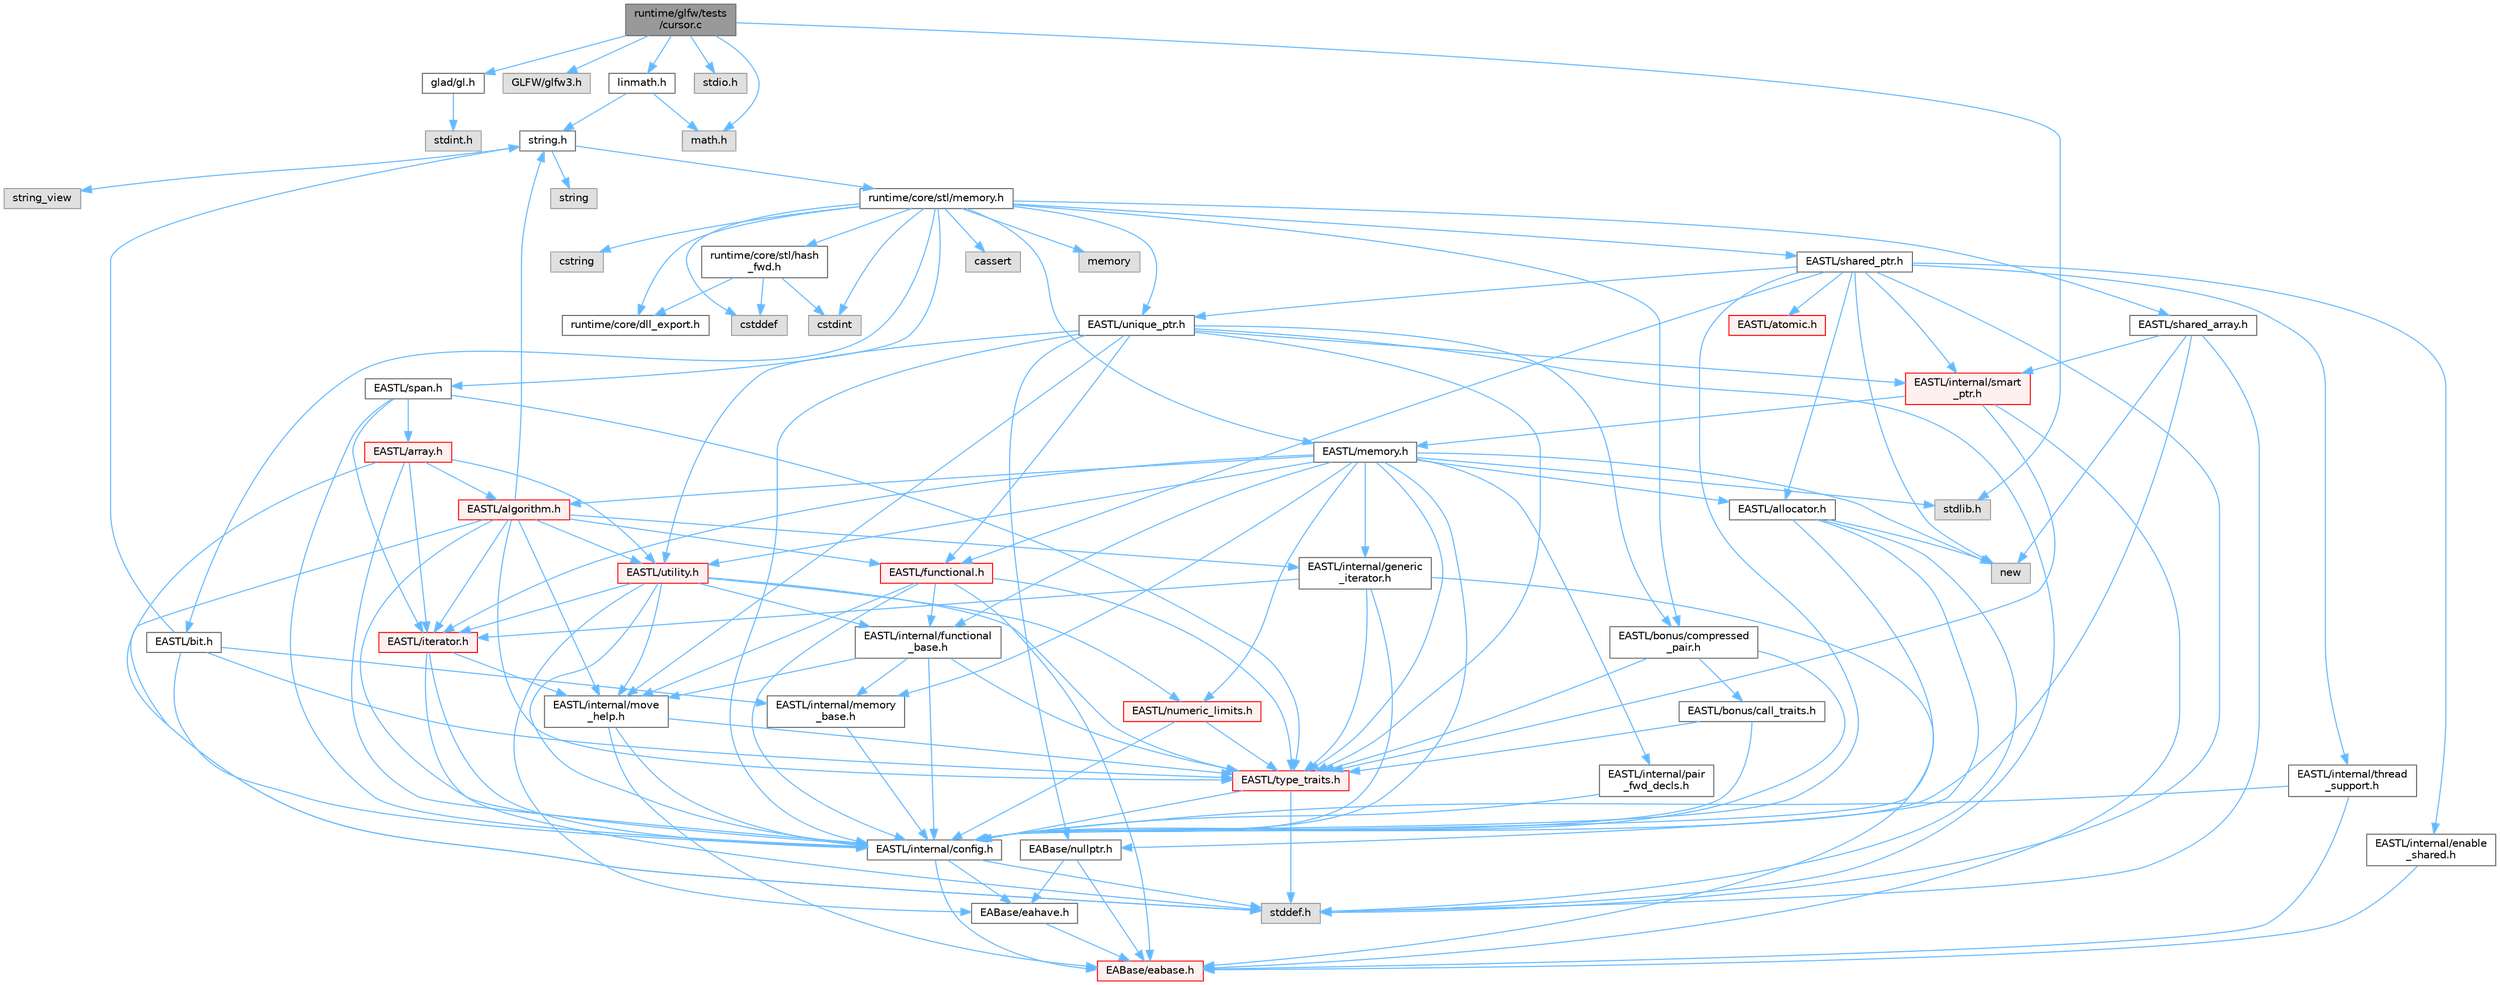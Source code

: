 digraph "runtime/glfw/tests/cursor.c"
{
 // LATEX_PDF_SIZE
  bgcolor="transparent";
  edge [fontname=Helvetica,fontsize=10,labelfontname=Helvetica,labelfontsize=10];
  node [fontname=Helvetica,fontsize=10,shape=box,height=0.2,width=0.4];
  Node1 [id="Node000001",label="runtime/glfw/tests\l/cursor.c",height=0.2,width=0.4,color="gray40", fillcolor="grey60", style="filled", fontcolor="black",tooltip=" "];
  Node1 -> Node2 [id="edge141_Node000001_Node000002",color="steelblue1",style="solid",tooltip=" "];
  Node2 [id="Node000002",label="glad/gl.h",height=0.2,width=0.4,color="grey40", fillcolor="white", style="filled",URL="$gl_8h.html",tooltip=" "];
  Node2 -> Node3 [id="edge142_Node000002_Node000003",color="steelblue1",style="solid",tooltip=" "];
  Node3 [id="Node000003",label="stdint.h",height=0.2,width=0.4,color="grey60", fillcolor="#E0E0E0", style="filled",tooltip=" "];
  Node1 -> Node4 [id="edge143_Node000001_Node000004",color="steelblue1",style="solid",tooltip=" "];
  Node4 [id="Node000004",label="GLFW/glfw3.h",height=0.2,width=0.4,color="grey60", fillcolor="#E0E0E0", style="filled",tooltip=" "];
  Node1 -> Node5 [id="edge144_Node000001_Node000005",color="steelblue1",style="solid",tooltip=" "];
  Node5 [id="Node000005",label="math.h",height=0.2,width=0.4,color="grey60", fillcolor="#E0E0E0", style="filled",tooltip=" "];
  Node1 -> Node6 [id="edge145_Node000001_Node000006",color="steelblue1",style="solid",tooltip=" "];
  Node6 [id="Node000006",label="stdio.h",height=0.2,width=0.4,color="grey60", fillcolor="#E0E0E0", style="filled",tooltip=" "];
  Node1 -> Node7 [id="edge146_Node000001_Node000007",color="steelblue1",style="solid",tooltip=" "];
  Node7 [id="Node000007",label="stdlib.h",height=0.2,width=0.4,color="grey60", fillcolor="#E0E0E0", style="filled",tooltip=" "];
  Node1 -> Node8 [id="edge147_Node000001_Node000008",color="steelblue1",style="solid",tooltip=" "];
  Node8 [id="Node000008",label="linmath.h",height=0.2,width=0.4,color="grey40", fillcolor="white", style="filled",URL="$linmath_8h.html",tooltip=" "];
  Node8 -> Node9 [id="edge148_Node000008_Node000009",color="steelblue1",style="solid",tooltip=" "];
  Node9 [id="Node000009",label="string.h",height=0.2,width=0.4,color="grey40", fillcolor="white", style="filled",URL="$string_8h.html",tooltip=" "];
  Node9 -> Node10 [id="edge149_Node000009_Node000010",color="steelblue1",style="solid",tooltip=" "];
  Node10 [id="Node000010",label="string",height=0.2,width=0.4,color="grey60", fillcolor="#E0E0E0", style="filled",tooltip=" "];
  Node9 -> Node11 [id="edge150_Node000009_Node000011",color="steelblue1",style="solid",tooltip=" "];
  Node11 [id="Node000011",label="string_view",height=0.2,width=0.4,color="grey60", fillcolor="#E0E0E0", style="filled",tooltip=" "];
  Node9 -> Node12 [id="edge151_Node000009_Node000012",color="steelblue1",style="solid",tooltip=" "];
  Node12 [id="Node000012",label="runtime/core/stl/memory.h",height=0.2,width=0.4,color="grey40", fillcolor="white", style="filled",URL="$core_2stl_2memory_8h.html",tooltip=" "];
  Node12 -> Node13 [id="edge152_Node000012_Node000013",color="steelblue1",style="solid",tooltip=" "];
  Node13 [id="Node000013",label="cstddef",height=0.2,width=0.4,color="grey60", fillcolor="#E0E0E0", style="filled",tooltip=" "];
  Node12 -> Node14 [id="edge153_Node000012_Node000014",color="steelblue1",style="solid",tooltip=" "];
  Node14 [id="Node000014",label="cstdint",height=0.2,width=0.4,color="grey60", fillcolor="#E0E0E0", style="filled",tooltip=" "];
  Node12 -> Node15 [id="edge154_Node000012_Node000015",color="steelblue1",style="solid",tooltip=" "];
  Node15 [id="Node000015",label="cassert",height=0.2,width=0.4,color="grey60", fillcolor="#E0E0E0", style="filled",tooltip=" "];
  Node12 -> Node16 [id="edge155_Node000012_Node000016",color="steelblue1",style="solid",tooltip=" "];
  Node16 [id="Node000016",label="memory",height=0.2,width=0.4,color="grey60", fillcolor="#E0E0E0", style="filled",tooltip=" "];
  Node12 -> Node17 [id="edge156_Node000012_Node000017",color="steelblue1",style="solid",tooltip=" "];
  Node17 [id="Node000017",label="cstring",height=0.2,width=0.4,color="grey60", fillcolor="#E0E0E0", style="filled",tooltip=" "];
  Node12 -> Node18 [id="edge157_Node000012_Node000018",color="steelblue1",style="solid",tooltip=" "];
  Node18 [id="Node000018",label="EASTL/bit.h",height=0.2,width=0.4,color="grey40", fillcolor="white", style="filled",URL="$bit_8h.html",tooltip=" "];
  Node18 -> Node19 [id="edge158_Node000018_Node000019",color="steelblue1",style="solid",tooltip=" "];
  Node19 [id="Node000019",label="EASTL/internal/config.h",height=0.2,width=0.4,color="grey40", fillcolor="white", style="filled",URL="$config_8h.html",tooltip=" "];
  Node19 -> Node20 [id="edge159_Node000019_Node000020",color="steelblue1",style="solid",tooltip=" "];
  Node20 [id="Node000020",label="EABase/eabase.h",height=0.2,width=0.4,color="red", fillcolor="#FFF0F0", style="filled",URL="$eabase_8h.html",tooltip=" "];
  Node19 -> Node26 [id="edge160_Node000019_Node000026",color="steelblue1",style="solid",tooltip=" "];
  Node26 [id="Node000026",label="EABase/eahave.h",height=0.2,width=0.4,color="grey40", fillcolor="white", style="filled",URL="$eahave_8h.html",tooltip=" "];
  Node26 -> Node20 [id="edge161_Node000026_Node000020",color="steelblue1",style="solid",tooltip=" "];
  Node19 -> Node27 [id="edge162_Node000019_Node000027",color="steelblue1",style="solid",tooltip=" "];
  Node27 [id="Node000027",label="stddef.h",height=0.2,width=0.4,color="grey60", fillcolor="#E0E0E0", style="filled",tooltip=" "];
  Node18 -> Node28 [id="edge163_Node000018_Node000028",color="steelblue1",style="solid",tooltip=" "];
  Node28 [id="Node000028",label="EASTL/internal/memory\l_base.h",height=0.2,width=0.4,color="grey40", fillcolor="white", style="filled",URL="$memory__base_8h.html",tooltip=" "];
  Node28 -> Node19 [id="edge164_Node000028_Node000019",color="steelblue1",style="solid",tooltip=" "];
  Node18 -> Node29 [id="edge165_Node000018_Node000029",color="steelblue1",style="solid",tooltip=" "];
  Node29 [id="Node000029",label="EASTL/type_traits.h",height=0.2,width=0.4,color="red", fillcolor="#FFF0F0", style="filled",URL="$_e_a_s_t_l_2include_2_e_a_s_t_l_2type__traits_8h.html",tooltip=" "];
  Node29 -> Node19 [id="edge166_Node000029_Node000019",color="steelblue1",style="solid",tooltip=" "];
  Node29 -> Node27 [id="edge167_Node000029_Node000027",color="steelblue1",style="solid",tooltip=" "];
  Node18 -> Node9 [id="edge168_Node000018_Node000009",color="steelblue1",style="solid",tooltip=" "];
  Node12 -> Node39 [id="edge169_Node000012_Node000039",color="steelblue1",style="solid",tooltip=" "];
  Node39 [id="Node000039",label="EASTL/memory.h",height=0.2,width=0.4,color="grey40", fillcolor="white", style="filled",URL="$_e_a_s_t_l_2include_2_e_a_s_t_l_2memory_8h.html",tooltip=" "];
  Node39 -> Node19 [id="edge170_Node000039_Node000019",color="steelblue1",style="solid",tooltip=" "];
  Node39 -> Node28 [id="edge171_Node000039_Node000028",color="steelblue1",style="solid",tooltip=" "];
  Node39 -> Node40 [id="edge172_Node000039_Node000040",color="steelblue1",style="solid",tooltip=" "];
  Node40 [id="Node000040",label="EASTL/internal/generic\l_iterator.h",height=0.2,width=0.4,color="grey40", fillcolor="white", style="filled",URL="$generic__iterator_8h.html",tooltip=" "];
  Node40 -> Node20 [id="edge173_Node000040_Node000020",color="steelblue1",style="solid",tooltip=" "];
  Node40 -> Node19 [id="edge174_Node000040_Node000019",color="steelblue1",style="solid",tooltip=" "];
  Node40 -> Node41 [id="edge175_Node000040_Node000041",color="steelblue1",style="solid",tooltip=" "];
  Node41 [id="Node000041",label="EASTL/iterator.h",height=0.2,width=0.4,color="red", fillcolor="#FFF0F0", style="filled",URL="$_e_a_s_t_l_2include_2_e_a_s_t_l_2iterator_8h.html",tooltip=" "];
  Node41 -> Node19 [id="edge176_Node000041_Node000019",color="steelblue1",style="solid",tooltip=" "];
  Node41 -> Node42 [id="edge177_Node000041_Node000042",color="steelblue1",style="solid",tooltip=" "];
  Node42 [id="Node000042",label="EASTL/internal/move\l_help.h",height=0.2,width=0.4,color="grey40", fillcolor="white", style="filled",URL="$move__help_8h.html",tooltip=" "];
  Node42 -> Node20 [id="edge178_Node000042_Node000020",color="steelblue1",style="solid",tooltip=" "];
  Node42 -> Node19 [id="edge179_Node000042_Node000019",color="steelblue1",style="solid",tooltip=" "];
  Node42 -> Node29 [id="edge180_Node000042_Node000029",color="steelblue1",style="solid",tooltip=" "];
  Node41 -> Node27 [id="edge181_Node000041_Node000027",color="steelblue1",style="solid",tooltip=" "];
  Node40 -> Node29 [id="edge182_Node000040_Node000029",color="steelblue1",style="solid",tooltip=" "];
  Node39 -> Node44 [id="edge183_Node000039_Node000044",color="steelblue1",style="solid",tooltip=" "];
  Node44 [id="Node000044",label="EASTL/internal/pair\l_fwd_decls.h",height=0.2,width=0.4,color="grey40", fillcolor="white", style="filled",URL="$pair__fwd__decls_8h.html",tooltip=" "];
  Node44 -> Node19 [id="edge184_Node000044_Node000019",color="steelblue1",style="solid",tooltip=" "];
  Node39 -> Node45 [id="edge185_Node000039_Node000045",color="steelblue1",style="solid",tooltip=" "];
  Node45 [id="Node000045",label="EASTL/internal/functional\l_base.h",height=0.2,width=0.4,color="grey40", fillcolor="white", style="filled",URL="$functional__base_8h.html",tooltip=" "];
  Node45 -> Node19 [id="edge186_Node000045_Node000019",color="steelblue1",style="solid",tooltip=" "];
  Node45 -> Node28 [id="edge187_Node000045_Node000028",color="steelblue1",style="solid",tooltip=" "];
  Node45 -> Node42 [id="edge188_Node000045_Node000042",color="steelblue1",style="solid",tooltip=" "];
  Node45 -> Node29 [id="edge189_Node000045_Node000029",color="steelblue1",style="solid",tooltip=" "];
  Node39 -> Node46 [id="edge190_Node000039_Node000046",color="steelblue1",style="solid",tooltip=" "];
  Node46 [id="Node000046",label="EASTL/algorithm.h",height=0.2,width=0.4,color="red", fillcolor="#FFF0F0", style="filled",URL="$_e_a_s_t_l_2include_2_e_a_s_t_l_2algorithm_8h.html",tooltip=" "];
  Node46 -> Node19 [id="edge191_Node000046_Node000019",color="steelblue1",style="solid",tooltip=" "];
  Node46 -> Node29 [id="edge192_Node000046_Node000029",color="steelblue1",style="solid",tooltip=" "];
  Node46 -> Node42 [id="edge193_Node000046_Node000042",color="steelblue1",style="solid",tooltip=" "];
  Node46 -> Node41 [id="edge194_Node000046_Node000041",color="steelblue1",style="solid",tooltip=" "];
  Node46 -> Node49 [id="edge195_Node000046_Node000049",color="steelblue1",style="solid",tooltip=" "];
  Node49 [id="Node000049",label="EASTL/functional.h",height=0.2,width=0.4,color="red", fillcolor="#FFF0F0", style="filled",URL="$_e_a_s_t_l_2include_2_e_a_s_t_l_2functional_8h.html",tooltip=" "];
  Node49 -> Node20 [id="edge196_Node000049_Node000020",color="steelblue1",style="solid",tooltip=" "];
  Node49 -> Node19 [id="edge197_Node000049_Node000019",color="steelblue1",style="solid",tooltip=" "];
  Node49 -> Node42 [id="edge198_Node000049_Node000042",color="steelblue1",style="solid",tooltip=" "];
  Node49 -> Node29 [id="edge199_Node000049_Node000029",color="steelblue1",style="solid",tooltip=" "];
  Node49 -> Node45 [id="edge200_Node000049_Node000045",color="steelblue1",style="solid",tooltip=" "];
  Node46 -> Node56 [id="edge201_Node000046_Node000056",color="steelblue1",style="solid",tooltip=" "];
  Node56 [id="Node000056",label="EASTL/utility.h",height=0.2,width=0.4,color="red", fillcolor="#FFF0F0", style="filled",URL="$_e_a_s_t_l_2include_2_e_a_s_t_l_2utility_8h.html",tooltip=" "];
  Node56 -> Node19 [id="edge202_Node000056_Node000019",color="steelblue1",style="solid",tooltip=" "];
  Node56 -> Node29 [id="edge203_Node000056_Node000029",color="steelblue1",style="solid",tooltip=" "];
  Node56 -> Node41 [id="edge204_Node000056_Node000041",color="steelblue1",style="solid",tooltip=" "];
  Node56 -> Node57 [id="edge205_Node000056_Node000057",color="steelblue1",style="solid",tooltip=" "];
  Node57 [id="Node000057",label="EASTL/numeric_limits.h",height=0.2,width=0.4,color="red", fillcolor="#FFF0F0", style="filled",URL="$numeric__limits_8h.html",tooltip=" "];
  Node57 -> Node19 [id="edge206_Node000057_Node000019",color="steelblue1",style="solid",tooltip=" "];
  Node57 -> Node29 [id="edge207_Node000057_Node000029",color="steelblue1",style="solid",tooltip=" "];
  Node56 -> Node45 [id="edge208_Node000056_Node000045",color="steelblue1",style="solid",tooltip=" "];
  Node56 -> Node42 [id="edge209_Node000056_Node000042",color="steelblue1",style="solid",tooltip=" "];
  Node56 -> Node26 [id="edge210_Node000056_Node000026",color="steelblue1",style="solid",tooltip=" "];
  Node46 -> Node40 [id="edge211_Node000046_Node000040",color="steelblue1",style="solid",tooltip=" "];
  Node46 -> Node27 [id="edge212_Node000046_Node000027",color="steelblue1",style="solid",tooltip=" "];
  Node46 -> Node9 [id="edge213_Node000046_Node000009",color="steelblue1",style="solid",tooltip=" "];
  Node39 -> Node29 [id="edge214_Node000039_Node000029",color="steelblue1",style="solid",tooltip=" "];
  Node39 -> Node53 [id="edge215_Node000039_Node000053",color="steelblue1",style="solid",tooltip=" "];
  Node53 [id="Node000053",label="EASTL/allocator.h",height=0.2,width=0.4,color="grey40", fillcolor="white", style="filled",URL="$allocator_8h.html",tooltip=" "];
  Node53 -> Node19 [id="edge216_Node000053_Node000019",color="steelblue1",style="solid",tooltip=" "];
  Node53 -> Node31 [id="edge217_Node000053_Node000031",color="steelblue1",style="solid",tooltip=" "];
  Node31 [id="Node000031",label="EABase/nullptr.h",height=0.2,width=0.4,color="grey40", fillcolor="white", style="filled",URL="$nullptr_8h.html",tooltip=" "];
  Node31 -> Node20 [id="edge218_Node000031_Node000020",color="steelblue1",style="solid",tooltip=" "];
  Node31 -> Node26 [id="edge219_Node000031_Node000026",color="steelblue1",style="solid",tooltip=" "];
  Node53 -> Node27 [id="edge220_Node000053_Node000027",color="steelblue1",style="solid",tooltip=" "];
  Node53 -> Node54 [id="edge221_Node000053_Node000054",color="steelblue1",style="solid",tooltip=" "];
  Node54 [id="Node000054",label="new",height=0.2,width=0.4,color="grey60", fillcolor="#E0E0E0", style="filled",tooltip=" "];
  Node39 -> Node41 [id="edge222_Node000039_Node000041",color="steelblue1",style="solid",tooltip=" "];
  Node39 -> Node56 [id="edge223_Node000039_Node000056",color="steelblue1",style="solid",tooltip=" "];
  Node39 -> Node57 [id="edge224_Node000039_Node000057",color="steelblue1",style="solid",tooltip=" "];
  Node39 -> Node7 [id="edge225_Node000039_Node000007",color="steelblue1",style="solid",tooltip=" "];
  Node39 -> Node54 [id="edge226_Node000039_Node000054",color="steelblue1",style="solid",tooltip=" "];
  Node12 -> Node66 [id="edge227_Node000012_Node000066",color="steelblue1",style="solid",tooltip=" "];
  Node66 [id="Node000066",label="EASTL/shared_array.h",height=0.2,width=0.4,color="grey40", fillcolor="white", style="filled",URL="$shared__array_8h.html",tooltip=" "];
  Node66 -> Node19 [id="edge228_Node000066_Node000019",color="steelblue1",style="solid",tooltip=" "];
  Node66 -> Node67 [id="edge229_Node000066_Node000067",color="steelblue1",style="solid",tooltip=" "];
  Node67 [id="Node000067",label="EASTL/internal/smart\l_ptr.h",height=0.2,width=0.4,color="red", fillcolor="#FFF0F0", style="filled",URL="$smart__ptr_8h.html",tooltip=" "];
  Node67 -> Node20 [id="edge230_Node000067_Node000020",color="steelblue1",style="solid",tooltip=" "];
  Node67 -> Node39 [id="edge231_Node000067_Node000039",color="steelblue1",style="solid",tooltip=" "];
  Node67 -> Node29 [id="edge232_Node000067_Node000029",color="steelblue1",style="solid",tooltip=" "];
  Node66 -> Node54 [id="edge233_Node000066_Node000054",color="steelblue1",style="solid",tooltip=" "];
  Node66 -> Node27 [id="edge234_Node000066_Node000027",color="steelblue1",style="solid",tooltip=" "];
  Node12 -> Node69 [id="edge235_Node000012_Node000069",color="steelblue1",style="solid",tooltip=" "];
  Node69 [id="Node000069",label="EASTL/unique_ptr.h",height=0.2,width=0.4,color="grey40", fillcolor="white", style="filled",URL="$unique__ptr_8h.html",tooltip=" "];
  Node69 -> Node31 [id="edge236_Node000069_Node000031",color="steelblue1",style="solid",tooltip=" "];
  Node69 -> Node70 [id="edge237_Node000069_Node000070",color="steelblue1",style="solid",tooltip=" "];
  Node70 [id="Node000070",label="EASTL/bonus/compressed\l_pair.h",height=0.2,width=0.4,color="grey40", fillcolor="white", style="filled",URL="$compressed__pair_8h.html",tooltip=" "];
  Node70 -> Node19 [id="edge238_Node000070_Node000019",color="steelblue1",style="solid",tooltip=" "];
  Node70 -> Node29 [id="edge239_Node000070_Node000029",color="steelblue1",style="solid",tooltip=" "];
  Node70 -> Node71 [id="edge240_Node000070_Node000071",color="steelblue1",style="solid",tooltip=" "];
  Node71 [id="Node000071",label="EASTL/bonus/call_traits.h",height=0.2,width=0.4,color="grey40", fillcolor="white", style="filled",URL="$call__traits_8h.html",tooltip=" "];
  Node71 -> Node19 [id="edge241_Node000071_Node000019",color="steelblue1",style="solid",tooltip=" "];
  Node71 -> Node29 [id="edge242_Node000071_Node000029",color="steelblue1",style="solid",tooltip=" "];
  Node69 -> Node49 [id="edge243_Node000069_Node000049",color="steelblue1",style="solid",tooltip=" "];
  Node69 -> Node19 [id="edge244_Node000069_Node000019",color="steelblue1",style="solid",tooltip=" "];
  Node69 -> Node42 [id="edge245_Node000069_Node000042",color="steelblue1",style="solid",tooltip=" "];
  Node69 -> Node67 [id="edge246_Node000069_Node000067",color="steelblue1",style="solid",tooltip=" "];
  Node69 -> Node29 [id="edge247_Node000069_Node000029",color="steelblue1",style="solid",tooltip=" "];
  Node69 -> Node56 [id="edge248_Node000069_Node000056",color="steelblue1",style="solid",tooltip=" "];
  Node69 -> Node27 [id="edge249_Node000069_Node000027",color="steelblue1",style="solid",tooltip=" "];
  Node12 -> Node72 [id="edge250_Node000012_Node000072",color="steelblue1",style="solid",tooltip=" "];
  Node72 [id="Node000072",label="EASTL/shared_ptr.h",height=0.2,width=0.4,color="grey40", fillcolor="white", style="filled",URL="$shared__ptr_8h.html",tooltip=" "];
  Node72 -> Node19 [id="edge251_Node000072_Node000019",color="steelblue1",style="solid",tooltip=" "];
  Node72 -> Node67 [id="edge252_Node000072_Node000067",color="steelblue1",style="solid",tooltip=" "];
  Node72 -> Node73 [id="edge253_Node000072_Node000073",color="steelblue1",style="solid",tooltip=" "];
  Node73 [id="Node000073",label="EASTL/internal/thread\l_support.h",height=0.2,width=0.4,color="grey40", fillcolor="white", style="filled",URL="$thread__support_8h.html",tooltip=" "];
  Node73 -> Node20 [id="edge254_Node000073_Node000020",color="steelblue1",style="solid",tooltip=" "];
  Node73 -> Node19 [id="edge255_Node000073_Node000019",color="steelblue1",style="solid",tooltip=" "];
  Node72 -> Node69 [id="edge256_Node000072_Node000069",color="steelblue1",style="solid",tooltip=" "];
  Node72 -> Node49 [id="edge257_Node000072_Node000049",color="steelblue1",style="solid",tooltip=" "];
  Node72 -> Node53 [id="edge258_Node000072_Node000053",color="steelblue1",style="solid",tooltip=" "];
  Node72 -> Node74 [id="edge259_Node000072_Node000074",color="steelblue1",style="solid",tooltip=" "];
  Node74 [id="Node000074",label="EASTL/atomic.h",height=0.2,width=0.4,color="red", fillcolor="#FFF0F0", style="filled",URL="$_e_a_s_t_l_2include_2_e_a_s_t_l_2atomic_8h.html",tooltip=" "];
  Node72 -> Node54 [id="edge260_Node000072_Node000054",color="steelblue1",style="solid",tooltip=" "];
  Node72 -> Node27 [id="edge261_Node000072_Node000027",color="steelblue1",style="solid",tooltip=" "];
  Node72 -> Node151 [id="edge262_Node000072_Node000151",color="steelblue1",style="solid",tooltip=" "];
  Node151 [id="Node000151",label="EASTL/internal/enable\l_shared.h",height=0.2,width=0.4,color="grey40", fillcolor="white", style="filled",URL="$enable__shared_8h.html",tooltip=" "];
  Node151 -> Node20 [id="edge263_Node000151_Node000020",color="steelblue1",style="solid",tooltip=" "];
  Node12 -> Node152 [id="edge264_Node000012_Node000152",color="steelblue1",style="solid",tooltip=" "];
  Node152 [id="Node000152",label="EASTL/span.h",height=0.2,width=0.4,color="grey40", fillcolor="white", style="filled",URL="$span_8h.html",tooltip=" "];
  Node152 -> Node19 [id="edge265_Node000152_Node000019",color="steelblue1",style="solid",tooltip=" "];
  Node152 -> Node29 [id="edge266_Node000152_Node000029",color="steelblue1",style="solid",tooltip=" "];
  Node152 -> Node41 [id="edge267_Node000152_Node000041",color="steelblue1",style="solid",tooltip=" "];
  Node152 -> Node153 [id="edge268_Node000152_Node000153",color="steelblue1",style="solid",tooltip=" "];
  Node153 [id="Node000153",label="EASTL/array.h",height=0.2,width=0.4,color="red", fillcolor="#FFF0F0", style="filled",URL="$array_8h.html",tooltip=" "];
  Node153 -> Node19 [id="edge269_Node000153_Node000019",color="steelblue1",style="solid",tooltip=" "];
  Node153 -> Node41 [id="edge270_Node000153_Node000041",color="steelblue1",style="solid",tooltip=" "];
  Node153 -> Node46 [id="edge271_Node000153_Node000046",color="steelblue1",style="solid",tooltip=" "];
  Node153 -> Node56 [id="edge272_Node000153_Node000056",color="steelblue1",style="solid",tooltip=" "];
  Node153 -> Node27 [id="edge273_Node000153_Node000027",color="steelblue1",style="solid",tooltip=" "];
  Node12 -> Node70 [id="edge274_Node000012_Node000070",color="steelblue1",style="solid",tooltip=" "];
  Node12 -> Node155 [id="edge275_Node000012_Node000155",color="steelblue1",style="solid",tooltip=" "];
  Node155 [id="Node000155",label="runtime/core/dll_export.h",height=0.2,width=0.4,color="grey40", fillcolor="white", style="filled",URL="$dll__export_8h.html",tooltip=" "];
  Node12 -> Node156 [id="edge276_Node000012_Node000156",color="steelblue1",style="solid",tooltip=" "];
  Node156 [id="Node000156",label="runtime/core/stl/hash\l_fwd.h",height=0.2,width=0.4,color="grey40", fillcolor="white", style="filled",URL="$hash__fwd_8h.html",tooltip=" "];
  Node156 -> Node13 [id="edge277_Node000156_Node000013",color="steelblue1",style="solid",tooltip=" "];
  Node156 -> Node14 [id="edge278_Node000156_Node000014",color="steelblue1",style="solid",tooltip=" "];
  Node156 -> Node155 [id="edge279_Node000156_Node000155",color="steelblue1",style="solid",tooltip=" "];
  Node8 -> Node5 [id="edge280_Node000008_Node000005",color="steelblue1",style="solid",tooltip=" "];
}
